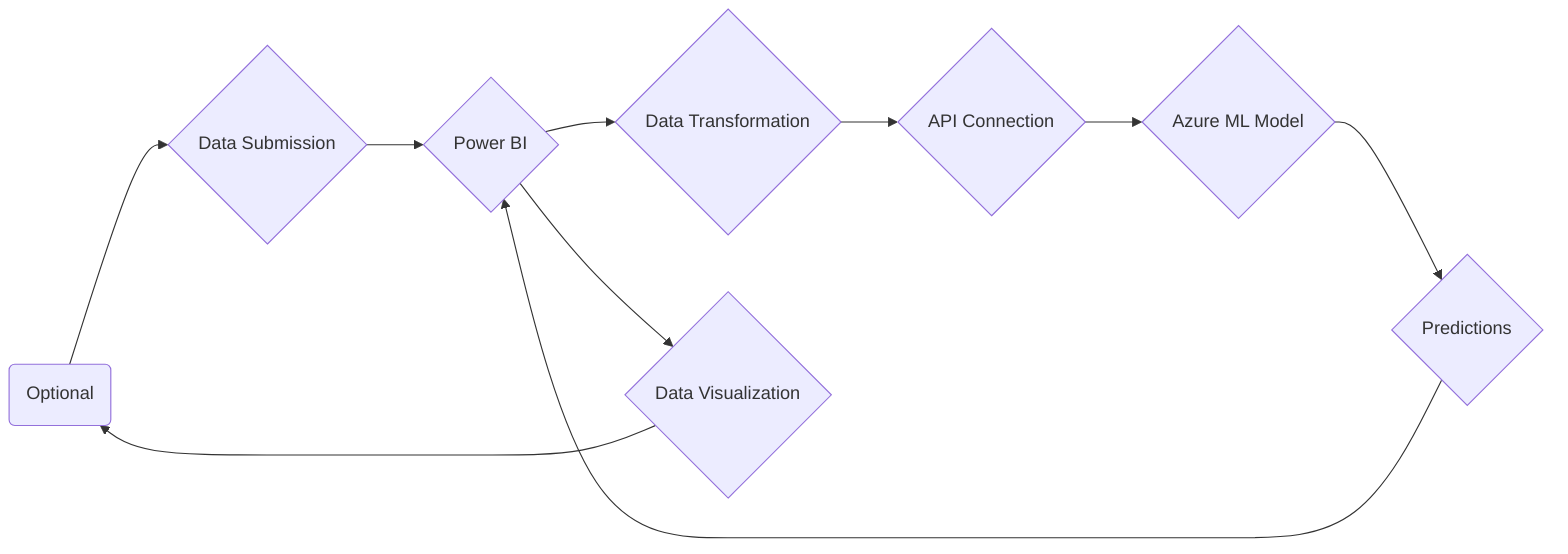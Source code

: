 graph LR
    A[User Interface Web Form] --> B{Data Submission}
    B --> C{Power BI}
    C --> D{Data Transformation}
    D --> E{API Connection}
    E --> F{Azure ML Model}
    F --> G{Predictions}
    G --> C
    C --> H{Data Visualization}
    H --> A(Optional)